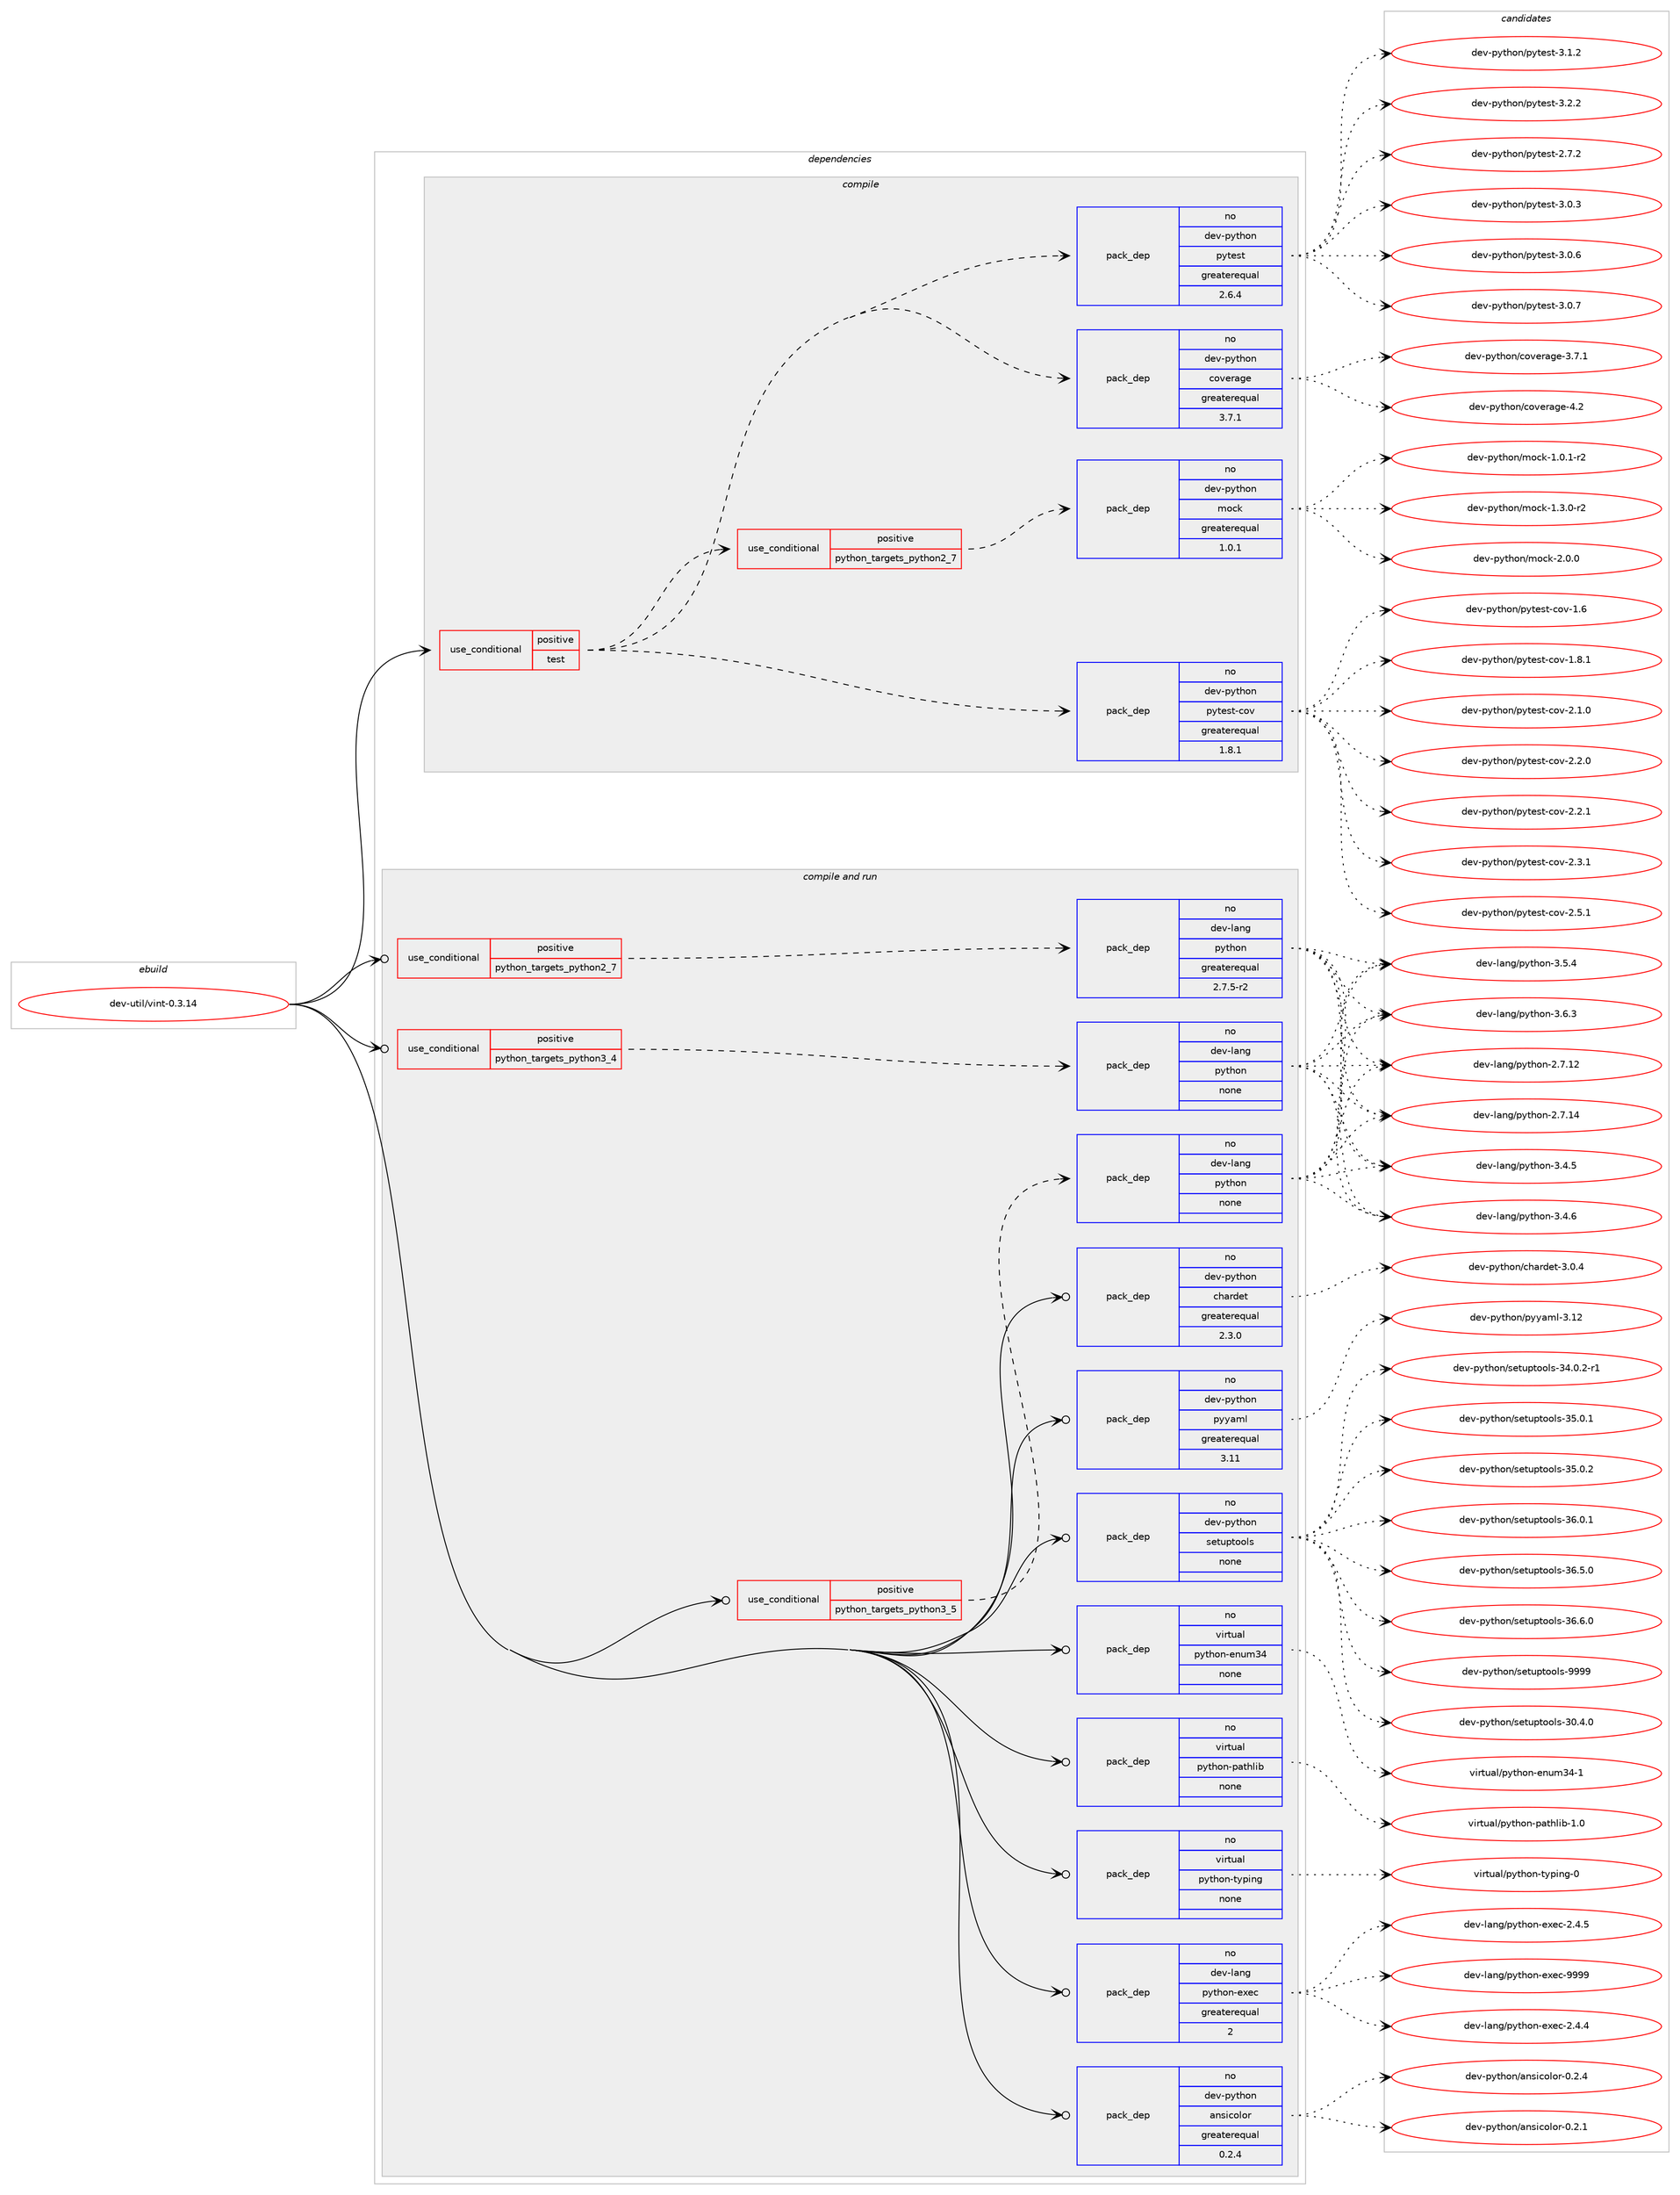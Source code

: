 digraph prolog {

# *************
# Graph options
# *************

newrank=true;
concentrate=true;
compound=true;
graph [rankdir=LR,fontname=Helvetica,fontsize=10,ranksep=1.5];#, ranksep=2.5, nodesep=0.2];
edge  [arrowhead=vee];
node  [fontname=Helvetica,fontsize=10];

# **********
# The ebuild
# **********

subgraph cluster_leftcol {
color=gray;
rank=same;
label=<<i>ebuild</i>>;
id [label="dev-util/vint-0.3.14", color=red, width=4, href="../dev-util/vint-0.3.14.svg"];
}

# ****************
# The dependencies
# ****************

subgraph cluster_midcol {
color=gray;
label=<<i>dependencies</i>>;
subgraph cluster_compile {
fillcolor="#eeeeee";
style=filled;
label=<<i>compile</i>>;
subgraph cond78895 {
dependency289278 [label=<<TABLE BORDER="0" CELLBORDER="1" CELLSPACING="0" CELLPADDING="4"><TR><TD ROWSPAN="3" CELLPADDING="10">use_conditional</TD></TR><TR><TD>positive</TD></TR><TR><TD>test</TD></TR></TABLE>>, shape=none, color=red];
subgraph pack206074 {
dependency289279 [label=<<TABLE BORDER="0" CELLBORDER="1" CELLSPACING="0" CELLPADDING="4" WIDTH="220"><TR><TD ROWSPAN="6" CELLPADDING="30">pack_dep</TD></TR><TR><TD WIDTH="110">no</TD></TR><TR><TD>dev-python</TD></TR><TR><TD>coverage</TD></TR><TR><TD>greaterequal</TD></TR><TR><TD>3.7.1</TD></TR></TABLE>>, shape=none, color=blue];
}
dependency289278:e -> dependency289279:w [weight=20,style="dashed",arrowhead="vee"];
subgraph pack206075 {
dependency289280 [label=<<TABLE BORDER="0" CELLBORDER="1" CELLSPACING="0" CELLPADDING="4" WIDTH="220"><TR><TD ROWSPAN="6" CELLPADDING="30">pack_dep</TD></TR><TR><TD WIDTH="110">no</TD></TR><TR><TD>dev-python</TD></TR><TR><TD>pytest</TD></TR><TR><TD>greaterequal</TD></TR><TR><TD>2.6.4</TD></TR></TABLE>>, shape=none, color=blue];
}
dependency289278:e -> dependency289280:w [weight=20,style="dashed",arrowhead="vee"];
subgraph pack206076 {
dependency289281 [label=<<TABLE BORDER="0" CELLBORDER="1" CELLSPACING="0" CELLPADDING="4" WIDTH="220"><TR><TD ROWSPAN="6" CELLPADDING="30">pack_dep</TD></TR><TR><TD WIDTH="110">no</TD></TR><TR><TD>dev-python</TD></TR><TR><TD>pytest-cov</TD></TR><TR><TD>greaterequal</TD></TR><TR><TD>1.8.1</TD></TR></TABLE>>, shape=none, color=blue];
}
dependency289278:e -> dependency289281:w [weight=20,style="dashed",arrowhead="vee"];
subgraph cond78896 {
dependency289282 [label=<<TABLE BORDER="0" CELLBORDER="1" CELLSPACING="0" CELLPADDING="4"><TR><TD ROWSPAN="3" CELLPADDING="10">use_conditional</TD></TR><TR><TD>positive</TD></TR><TR><TD>python_targets_python2_7</TD></TR></TABLE>>, shape=none, color=red];
subgraph pack206077 {
dependency289283 [label=<<TABLE BORDER="0" CELLBORDER="1" CELLSPACING="0" CELLPADDING="4" WIDTH="220"><TR><TD ROWSPAN="6" CELLPADDING="30">pack_dep</TD></TR><TR><TD WIDTH="110">no</TD></TR><TR><TD>dev-python</TD></TR><TR><TD>mock</TD></TR><TR><TD>greaterequal</TD></TR><TR><TD>1.0.1</TD></TR></TABLE>>, shape=none, color=blue];
}
dependency289282:e -> dependency289283:w [weight=20,style="dashed",arrowhead="vee"];
}
dependency289278:e -> dependency289282:w [weight=20,style="dashed",arrowhead="vee"];
}
id:e -> dependency289278:w [weight=20,style="solid",arrowhead="vee"];
}
subgraph cluster_compileandrun {
fillcolor="#eeeeee";
style=filled;
label=<<i>compile and run</i>>;
subgraph cond78897 {
dependency289284 [label=<<TABLE BORDER="0" CELLBORDER="1" CELLSPACING="0" CELLPADDING="4"><TR><TD ROWSPAN="3" CELLPADDING="10">use_conditional</TD></TR><TR><TD>positive</TD></TR><TR><TD>python_targets_python2_7</TD></TR></TABLE>>, shape=none, color=red];
subgraph pack206078 {
dependency289285 [label=<<TABLE BORDER="0" CELLBORDER="1" CELLSPACING="0" CELLPADDING="4" WIDTH="220"><TR><TD ROWSPAN="6" CELLPADDING="30">pack_dep</TD></TR><TR><TD WIDTH="110">no</TD></TR><TR><TD>dev-lang</TD></TR><TR><TD>python</TD></TR><TR><TD>greaterequal</TD></TR><TR><TD>2.7.5-r2</TD></TR></TABLE>>, shape=none, color=blue];
}
dependency289284:e -> dependency289285:w [weight=20,style="dashed",arrowhead="vee"];
}
id:e -> dependency289284:w [weight=20,style="solid",arrowhead="odotvee"];
subgraph cond78898 {
dependency289286 [label=<<TABLE BORDER="0" CELLBORDER="1" CELLSPACING="0" CELLPADDING="4"><TR><TD ROWSPAN="3" CELLPADDING="10">use_conditional</TD></TR><TR><TD>positive</TD></TR><TR><TD>python_targets_python3_4</TD></TR></TABLE>>, shape=none, color=red];
subgraph pack206079 {
dependency289287 [label=<<TABLE BORDER="0" CELLBORDER="1" CELLSPACING="0" CELLPADDING="4" WIDTH="220"><TR><TD ROWSPAN="6" CELLPADDING="30">pack_dep</TD></TR><TR><TD WIDTH="110">no</TD></TR><TR><TD>dev-lang</TD></TR><TR><TD>python</TD></TR><TR><TD>none</TD></TR><TR><TD></TD></TR></TABLE>>, shape=none, color=blue];
}
dependency289286:e -> dependency289287:w [weight=20,style="dashed",arrowhead="vee"];
}
id:e -> dependency289286:w [weight=20,style="solid",arrowhead="odotvee"];
subgraph cond78899 {
dependency289288 [label=<<TABLE BORDER="0" CELLBORDER="1" CELLSPACING="0" CELLPADDING="4"><TR><TD ROWSPAN="3" CELLPADDING="10">use_conditional</TD></TR><TR><TD>positive</TD></TR><TR><TD>python_targets_python3_5</TD></TR></TABLE>>, shape=none, color=red];
subgraph pack206080 {
dependency289289 [label=<<TABLE BORDER="0" CELLBORDER="1" CELLSPACING="0" CELLPADDING="4" WIDTH="220"><TR><TD ROWSPAN="6" CELLPADDING="30">pack_dep</TD></TR><TR><TD WIDTH="110">no</TD></TR><TR><TD>dev-lang</TD></TR><TR><TD>python</TD></TR><TR><TD>none</TD></TR><TR><TD></TD></TR></TABLE>>, shape=none, color=blue];
}
dependency289288:e -> dependency289289:w [weight=20,style="dashed",arrowhead="vee"];
}
id:e -> dependency289288:w [weight=20,style="solid",arrowhead="odotvee"];
subgraph pack206081 {
dependency289290 [label=<<TABLE BORDER="0" CELLBORDER="1" CELLSPACING="0" CELLPADDING="4" WIDTH="220"><TR><TD ROWSPAN="6" CELLPADDING="30">pack_dep</TD></TR><TR><TD WIDTH="110">no</TD></TR><TR><TD>dev-lang</TD></TR><TR><TD>python-exec</TD></TR><TR><TD>greaterequal</TD></TR><TR><TD>2</TD></TR></TABLE>>, shape=none, color=blue];
}
id:e -> dependency289290:w [weight=20,style="solid",arrowhead="odotvee"];
subgraph pack206082 {
dependency289291 [label=<<TABLE BORDER="0" CELLBORDER="1" CELLSPACING="0" CELLPADDING="4" WIDTH="220"><TR><TD ROWSPAN="6" CELLPADDING="30">pack_dep</TD></TR><TR><TD WIDTH="110">no</TD></TR><TR><TD>dev-python</TD></TR><TR><TD>ansicolor</TD></TR><TR><TD>greaterequal</TD></TR><TR><TD>0.2.4</TD></TR></TABLE>>, shape=none, color=blue];
}
id:e -> dependency289291:w [weight=20,style="solid",arrowhead="odotvee"];
subgraph pack206083 {
dependency289292 [label=<<TABLE BORDER="0" CELLBORDER="1" CELLSPACING="0" CELLPADDING="4" WIDTH="220"><TR><TD ROWSPAN="6" CELLPADDING="30">pack_dep</TD></TR><TR><TD WIDTH="110">no</TD></TR><TR><TD>dev-python</TD></TR><TR><TD>chardet</TD></TR><TR><TD>greaterequal</TD></TR><TR><TD>2.3.0</TD></TR></TABLE>>, shape=none, color=blue];
}
id:e -> dependency289292:w [weight=20,style="solid",arrowhead="odotvee"];
subgraph pack206084 {
dependency289293 [label=<<TABLE BORDER="0" CELLBORDER="1" CELLSPACING="0" CELLPADDING="4" WIDTH="220"><TR><TD ROWSPAN="6" CELLPADDING="30">pack_dep</TD></TR><TR><TD WIDTH="110">no</TD></TR><TR><TD>dev-python</TD></TR><TR><TD>pyyaml</TD></TR><TR><TD>greaterequal</TD></TR><TR><TD>3.11</TD></TR></TABLE>>, shape=none, color=blue];
}
id:e -> dependency289293:w [weight=20,style="solid",arrowhead="odotvee"];
subgraph pack206085 {
dependency289294 [label=<<TABLE BORDER="0" CELLBORDER="1" CELLSPACING="0" CELLPADDING="4" WIDTH="220"><TR><TD ROWSPAN="6" CELLPADDING="30">pack_dep</TD></TR><TR><TD WIDTH="110">no</TD></TR><TR><TD>dev-python</TD></TR><TR><TD>setuptools</TD></TR><TR><TD>none</TD></TR><TR><TD></TD></TR></TABLE>>, shape=none, color=blue];
}
id:e -> dependency289294:w [weight=20,style="solid",arrowhead="odotvee"];
subgraph pack206086 {
dependency289295 [label=<<TABLE BORDER="0" CELLBORDER="1" CELLSPACING="0" CELLPADDING="4" WIDTH="220"><TR><TD ROWSPAN="6" CELLPADDING="30">pack_dep</TD></TR><TR><TD WIDTH="110">no</TD></TR><TR><TD>virtual</TD></TR><TR><TD>python-enum34</TD></TR><TR><TD>none</TD></TR><TR><TD></TD></TR></TABLE>>, shape=none, color=blue];
}
id:e -> dependency289295:w [weight=20,style="solid",arrowhead="odotvee"];
subgraph pack206087 {
dependency289296 [label=<<TABLE BORDER="0" CELLBORDER="1" CELLSPACING="0" CELLPADDING="4" WIDTH="220"><TR><TD ROWSPAN="6" CELLPADDING="30">pack_dep</TD></TR><TR><TD WIDTH="110">no</TD></TR><TR><TD>virtual</TD></TR><TR><TD>python-pathlib</TD></TR><TR><TD>none</TD></TR><TR><TD></TD></TR></TABLE>>, shape=none, color=blue];
}
id:e -> dependency289296:w [weight=20,style="solid",arrowhead="odotvee"];
subgraph pack206088 {
dependency289297 [label=<<TABLE BORDER="0" CELLBORDER="1" CELLSPACING="0" CELLPADDING="4" WIDTH="220"><TR><TD ROWSPAN="6" CELLPADDING="30">pack_dep</TD></TR><TR><TD WIDTH="110">no</TD></TR><TR><TD>virtual</TD></TR><TR><TD>python-typing</TD></TR><TR><TD>none</TD></TR><TR><TD></TD></TR></TABLE>>, shape=none, color=blue];
}
id:e -> dependency289297:w [weight=20,style="solid",arrowhead="odotvee"];
}
subgraph cluster_run {
fillcolor="#eeeeee";
style=filled;
label=<<i>run</i>>;
}
}

# **************
# The candidates
# **************

subgraph cluster_choices {
rank=same;
color=gray;
label=<<i>candidates</i>>;

subgraph choice206074 {
color=black;
nodesep=1;
choice10010111845112121116104111110479911111810111497103101455146554649 [label="dev-python/coverage-3.7.1", color=red, width=4,href="../dev-python/coverage-3.7.1.svg"];
choice1001011184511212111610411111047991111181011149710310145524650 [label="dev-python/coverage-4.2", color=red, width=4,href="../dev-python/coverage-4.2.svg"];
dependency289279:e -> choice10010111845112121116104111110479911111810111497103101455146554649:w [style=dotted,weight="100"];
dependency289279:e -> choice1001011184511212111610411111047991111181011149710310145524650:w [style=dotted,weight="100"];
}
subgraph choice206075 {
color=black;
nodesep=1;
choice1001011184511212111610411111047112121116101115116455046554650 [label="dev-python/pytest-2.7.2", color=red, width=4,href="../dev-python/pytest-2.7.2.svg"];
choice1001011184511212111610411111047112121116101115116455146484651 [label="dev-python/pytest-3.0.3", color=red, width=4,href="../dev-python/pytest-3.0.3.svg"];
choice1001011184511212111610411111047112121116101115116455146484654 [label="dev-python/pytest-3.0.6", color=red, width=4,href="../dev-python/pytest-3.0.6.svg"];
choice1001011184511212111610411111047112121116101115116455146484655 [label="dev-python/pytest-3.0.7", color=red, width=4,href="../dev-python/pytest-3.0.7.svg"];
choice1001011184511212111610411111047112121116101115116455146494650 [label="dev-python/pytest-3.1.2", color=red, width=4,href="../dev-python/pytest-3.1.2.svg"];
choice1001011184511212111610411111047112121116101115116455146504650 [label="dev-python/pytest-3.2.2", color=red, width=4,href="../dev-python/pytest-3.2.2.svg"];
dependency289280:e -> choice1001011184511212111610411111047112121116101115116455046554650:w [style=dotted,weight="100"];
dependency289280:e -> choice1001011184511212111610411111047112121116101115116455146484651:w [style=dotted,weight="100"];
dependency289280:e -> choice1001011184511212111610411111047112121116101115116455146484654:w [style=dotted,weight="100"];
dependency289280:e -> choice1001011184511212111610411111047112121116101115116455146484655:w [style=dotted,weight="100"];
dependency289280:e -> choice1001011184511212111610411111047112121116101115116455146494650:w [style=dotted,weight="100"];
dependency289280:e -> choice1001011184511212111610411111047112121116101115116455146504650:w [style=dotted,weight="100"];
}
subgraph choice206076 {
color=black;
nodesep=1;
choice1001011184511212111610411111047112121116101115116459911111845494654 [label="dev-python/pytest-cov-1.6", color=red, width=4,href="../dev-python/pytest-cov-1.6.svg"];
choice10010111845112121116104111110471121211161011151164599111118454946564649 [label="dev-python/pytest-cov-1.8.1", color=red, width=4,href="../dev-python/pytest-cov-1.8.1.svg"];
choice10010111845112121116104111110471121211161011151164599111118455046494648 [label="dev-python/pytest-cov-2.1.0", color=red, width=4,href="../dev-python/pytest-cov-2.1.0.svg"];
choice10010111845112121116104111110471121211161011151164599111118455046504648 [label="dev-python/pytest-cov-2.2.0", color=red, width=4,href="../dev-python/pytest-cov-2.2.0.svg"];
choice10010111845112121116104111110471121211161011151164599111118455046504649 [label="dev-python/pytest-cov-2.2.1", color=red, width=4,href="../dev-python/pytest-cov-2.2.1.svg"];
choice10010111845112121116104111110471121211161011151164599111118455046514649 [label="dev-python/pytest-cov-2.3.1", color=red, width=4,href="../dev-python/pytest-cov-2.3.1.svg"];
choice10010111845112121116104111110471121211161011151164599111118455046534649 [label="dev-python/pytest-cov-2.5.1", color=red, width=4,href="../dev-python/pytest-cov-2.5.1.svg"];
dependency289281:e -> choice1001011184511212111610411111047112121116101115116459911111845494654:w [style=dotted,weight="100"];
dependency289281:e -> choice10010111845112121116104111110471121211161011151164599111118454946564649:w [style=dotted,weight="100"];
dependency289281:e -> choice10010111845112121116104111110471121211161011151164599111118455046494648:w [style=dotted,weight="100"];
dependency289281:e -> choice10010111845112121116104111110471121211161011151164599111118455046504648:w [style=dotted,weight="100"];
dependency289281:e -> choice10010111845112121116104111110471121211161011151164599111118455046504649:w [style=dotted,weight="100"];
dependency289281:e -> choice10010111845112121116104111110471121211161011151164599111118455046514649:w [style=dotted,weight="100"];
dependency289281:e -> choice10010111845112121116104111110471121211161011151164599111118455046534649:w [style=dotted,weight="100"];
}
subgraph choice206077 {
color=black;
nodesep=1;
choice1001011184511212111610411111047109111991074549464846494511450 [label="dev-python/mock-1.0.1-r2", color=red, width=4,href="../dev-python/mock-1.0.1-r2.svg"];
choice1001011184511212111610411111047109111991074549465146484511450 [label="dev-python/mock-1.3.0-r2", color=red, width=4,href="../dev-python/mock-1.3.0-r2.svg"];
choice100101118451121211161041111104710911199107455046484648 [label="dev-python/mock-2.0.0", color=red, width=4,href="../dev-python/mock-2.0.0.svg"];
dependency289283:e -> choice1001011184511212111610411111047109111991074549464846494511450:w [style=dotted,weight="100"];
dependency289283:e -> choice1001011184511212111610411111047109111991074549465146484511450:w [style=dotted,weight="100"];
dependency289283:e -> choice100101118451121211161041111104710911199107455046484648:w [style=dotted,weight="100"];
}
subgraph choice206078 {
color=black;
nodesep=1;
choice10010111845108971101034711212111610411111045504655464950 [label="dev-lang/python-2.7.12", color=red, width=4,href="../dev-lang/python-2.7.12.svg"];
choice10010111845108971101034711212111610411111045504655464952 [label="dev-lang/python-2.7.14", color=red, width=4,href="../dev-lang/python-2.7.14.svg"];
choice100101118451089711010347112121116104111110455146524653 [label="dev-lang/python-3.4.5", color=red, width=4,href="../dev-lang/python-3.4.5.svg"];
choice100101118451089711010347112121116104111110455146524654 [label="dev-lang/python-3.4.6", color=red, width=4,href="../dev-lang/python-3.4.6.svg"];
choice100101118451089711010347112121116104111110455146534652 [label="dev-lang/python-3.5.4", color=red, width=4,href="../dev-lang/python-3.5.4.svg"];
choice100101118451089711010347112121116104111110455146544651 [label="dev-lang/python-3.6.3", color=red, width=4,href="../dev-lang/python-3.6.3.svg"];
dependency289285:e -> choice10010111845108971101034711212111610411111045504655464950:w [style=dotted,weight="100"];
dependency289285:e -> choice10010111845108971101034711212111610411111045504655464952:w [style=dotted,weight="100"];
dependency289285:e -> choice100101118451089711010347112121116104111110455146524653:w [style=dotted,weight="100"];
dependency289285:e -> choice100101118451089711010347112121116104111110455146524654:w [style=dotted,weight="100"];
dependency289285:e -> choice100101118451089711010347112121116104111110455146534652:w [style=dotted,weight="100"];
dependency289285:e -> choice100101118451089711010347112121116104111110455146544651:w [style=dotted,weight="100"];
}
subgraph choice206079 {
color=black;
nodesep=1;
choice10010111845108971101034711212111610411111045504655464950 [label="dev-lang/python-2.7.12", color=red, width=4,href="../dev-lang/python-2.7.12.svg"];
choice10010111845108971101034711212111610411111045504655464952 [label="dev-lang/python-2.7.14", color=red, width=4,href="../dev-lang/python-2.7.14.svg"];
choice100101118451089711010347112121116104111110455146524653 [label="dev-lang/python-3.4.5", color=red, width=4,href="../dev-lang/python-3.4.5.svg"];
choice100101118451089711010347112121116104111110455146524654 [label="dev-lang/python-3.4.6", color=red, width=4,href="../dev-lang/python-3.4.6.svg"];
choice100101118451089711010347112121116104111110455146534652 [label="dev-lang/python-3.5.4", color=red, width=4,href="../dev-lang/python-3.5.4.svg"];
choice100101118451089711010347112121116104111110455146544651 [label="dev-lang/python-3.6.3", color=red, width=4,href="../dev-lang/python-3.6.3.svg"];
dependency289287:e -> choice10010111845108971101034711212111610411111045504655464950:w [style=dotted,weight="100"];
dependency289287:e -> choice10010111845108971101034711212111610411111045504655464952:w [style=dotted,weight="100"];
dependency289287:e -> choice100101118451089711010347112121116104111110455146524653:w [style=dotted,weight="100"];
dependency289287:e -> choice100101118451089711010347112121116104111110455146524654:w [style=dotted,weight="100"];
dependency289287:e -> choice100101118451089711010347112121116104111110455146534652:w [style=dotted,weight="100"];
dependency289287:e -> choice100101118451089711010347112121116104111110455146544651:w [style=dotted,weight="100"];
}
subgraph choice206080 {
color=black;
nodesep=1;
choice10010111845108971101034711212111610411111045504655464950 [label="dev-lang/python-2.7.12", color=red, width=4,href="../dev-lang/python-2.7.12.svg"];
choice10010111845108971101034711212111610411111045504655464952 [label="dev-lang/python-2.7.14", color=red, width=4,href="../dev-lang/python-2.7.14.svg"];
choice100101118451089711010347112121116104111110455146524653 [label="dev-lang/python-3.4.5", color=red, width=4,href="../dev-lang/python-3.4.5.svg"];
choice100101118451089711010347112121116104111110455146524654 [label="dev-lang/python-3.4.6", color=red, width=4,href="../dev-lang/python-3.4.6.svg"];
choice100101118451089711010347112121116104111110455146534652 [label="dev-lang/python-3.5.4", color=red, width=4,href="../dev-lang/python-3.5.4.svg"];
choice100101118451089711010347112121116104111110455146544651 [label="dev-lang/python-3.6.3", color=red, width=4,href="../dev-lang/python-3.6.3.svg"];
dependency289289:e -> choice10010111845108971101034711212111610411111045504655464950:w [style=dotted,weight="100"];
dependency289289:e -> choice10010111845108971101034711212111610411111045504655464952:w [style=dotted,weight="100"];
dependency289289:e -> choice100101118451089711010347112121116104111110455146524653:w [style=dotted,weight="100"];
dependency289289:e -> choice100101118451089711010347112121116104111110455146524654:w [style=dotted,weight="100"];
dependency289289:e -> choice100101118451089711010347112121116104111110455146534652:w [style=dotted,weight="100"];
dependency289289:e -> choice100101118451089711010347112121116104111110455146544651:w [style=dotted,weight="100"];
}
subgraph choice206081 {
color=black;
nodesep=1;
choice1001011184510897110103471121211161041111104510112010199455046524652 [label="dev-lang/python-exec-2.4.4", color=red, width=4,href="../dev-lang/python-exec-2.4.4.svg"];
choice1001011184510897110103471121211161041111104510112010199455046524653 [label="dev-lang/python-exec-2.4.5", color=red, width=4,href="../dev-lang/python-exec-2.4.5.svg"];
choice10010111845108971101034711212111610411111045101120101994557575757 [label="dev-lang/python-exec-9999", color=red, width=4,href="../dev-lang/python-exec-9999.svg"];
dependency289290:e -> choice1001011184510897110103471121211161041111104510112010199455046524652:w [style=dotted,weight="100"];
dependency289290:e -> choice1001011184510897110103471121211161041111104510112010199455046524653:w [style=dotted,weight="100"];
dependency289290:e -> choice10010111845108971101034711212111610411111045101120101994557575757:w [style=dotted,weight="100"];
}
subgraph choice206082 {
color=black;
nodesep=1;
choice10010111845112121116104111110479711011510599111108111114454846504649 [label="dev-python/ansicolor-0.2.1", color=red, width=4,href="../dev-python/ansicolor-0.2.1.svg"];
choice10010111845112121116104111110479711011510599111108111114454846504652 [label="dev-python/ansicolor-0.2.4", color=red, width=4,href="../dev-python/ansicolor-0.2.4.svg"];
dependency289291:e -> choice10010111845112121116104111110479711011510599111108111114454846504649:w [style=dotted,weight="100"];
dependency289291:e -> choice10010111845112121116104111110479711011510599111108111114454846504652:w [style=dotted,weight="100"];
}
subgraph choice206083 {
color=black;
nodesep=1;
choice10010111845112121116104111110479910497114100101116455146484652 [label="dev-python/chardet-3.0.4", color=red, width=4,href="../dev-python/chardet-3.0.4.svg"];
dependency289292:e -> choice10010111845112121116104111110479910497114100101116455146484652:w [style=dotted,weight="100"];
}
subgraph choice206084 {
color=black;
nodesep=1;
choice1001011184511212111610411111047112121121971091084551464950 [label="dev-python/pyyaml-3.12", color=red, width=4,href="../dev-python/pyyaml-3.12.svg"];
dependency289293:e -> choice1001011184511212111610411111047112121121971091084551464950:w [style=dotted,weight="100"];
}
subgraph choice206085 {
color=black;
nodesep=1;
choice100101118451121211161041111104711510111611711211611111110811545514846524648 [label="dev-python/setuptools-30.4.0", color=red, width=4,href="../dev-python/setuptools-30.4.0.svg"];
choice1001011184511212111610411111047115101116117112116111111108115455152464846504511449 [label="dev-python/setuptools-34.0.2-r1", color=red, width=4,href="../dev-python/setuptools-34.0.2-r1.svg"];
choice100101118451121211161041111104711510111611711211611111110811545515346484649 [label="dev-python/setuptools-35.0.1", color=red, width=4,href="../dev-python/setuptools-35.0.1.svg"];
choice100101118451121211161041111104711510111611711211611111110811545515346484650 [label="dev-python/setuptools-35.0.2", color=red, width=4,href="../dev-python/setuptools-35.0.2.svg"];
choice100101118451121211161041111104711510111611711211611111110811545515446484649 [label="dev-python/setuptools-36.0.1", color=red, width=4,href="../dev-python/setuptools-36.0.1.svg"];
choice100101118451121211161041111104711510111611711211611111110811545515446534648 [label="dev-python/setuptools-36.5.0", color=red, width=4,href="../dev-python/setuptools-36.5.0.svg"];
choice100101118451121211161041111104711510111611711211611111110811545515446544648 [label="dev-python/setuptools-36.6.0", color=red, width=4,href="../dev-python/setuptools-36.6.0.svg"];
choice10010111845112121116104111110471151011161171121161111111081154557575757 [label="dev-python/setuptools-9999", color=red, width=4,href="../dev-python/setuptools-9999.svg"];
dependency289294:e -> choice100101118451121211161041111104711510111611711211611111110811545514846524648:w [style=dotted,weight="100"];
dependency289294:e -> choice1001011184511212111610411111047115101116117112116111111108115455152464846504511449:w [style=dotted,weight="100"];
dependency289294:e -> choice100101118451121211161041111104711510111611711211611111110811545515346484649:w [style=dotted,weight="100"];
dependency289294:e -> choice100101118451121211161041111104711510111611711211611111110811545515346484650:w [style=dotted,weight="100"];
dependency289294:e -> choice100101118451121211161041111104711510111611711211611111110811545515446484649:w [style=dotted,weight="100"];
dependency289294:e -> choice100101118451121211161041111104711510111611711211611111110811545515446534648:w [style=dotted,weight="100"];
dependency289294:e -> choice100101118451121211161041111104711510111611711211611111110811545515446544648:w [style=dotted,weight="100"];
dependency289294:e -> choice10010111845112121116104111110471151011161171121161111111081154557575757:w [style=dotted,weight="100"];
}
subgraph choice206086 {
color=black;
nodesep=1;
choice11810511411611797108471121211161041111104510111011710951524549 [label="virtual/python-enum34-1", color=red, width=4,href="../virtual/python-enum34-1.svg"];
dependency289295:e -> choice11810511411611797108471121211161041111104510111011710951524549:w [style=dotted,weight="100"];
}
subgraph choice206087 {
color=black;
nodesep=1;
choice118105114116117971084711212111610411111045112971161041081059845494648 [label="virtual/python-pathlib-1.0", color=red, width=4,href="../virtual/python-pathlib-1.0.svg"];
dependency289296:e -> choice118105114116117971084711212111610411111045112971161041081059845494648:w [style=dotted,weight="100"];
}
subgraph choice206088 {
color=black;
nodesep=1;
choice1181051141161179710847112121116104111110451161211121051101034548 [label="virtual/python-typing-0", color=red, width=4,href="../virtual/python-typing-0.svg"];
dependency289297:e -> choice1181051141161179710847112121116104111110451161211121051101034548:w [style=dotted,weight="100"];
}
}

}
